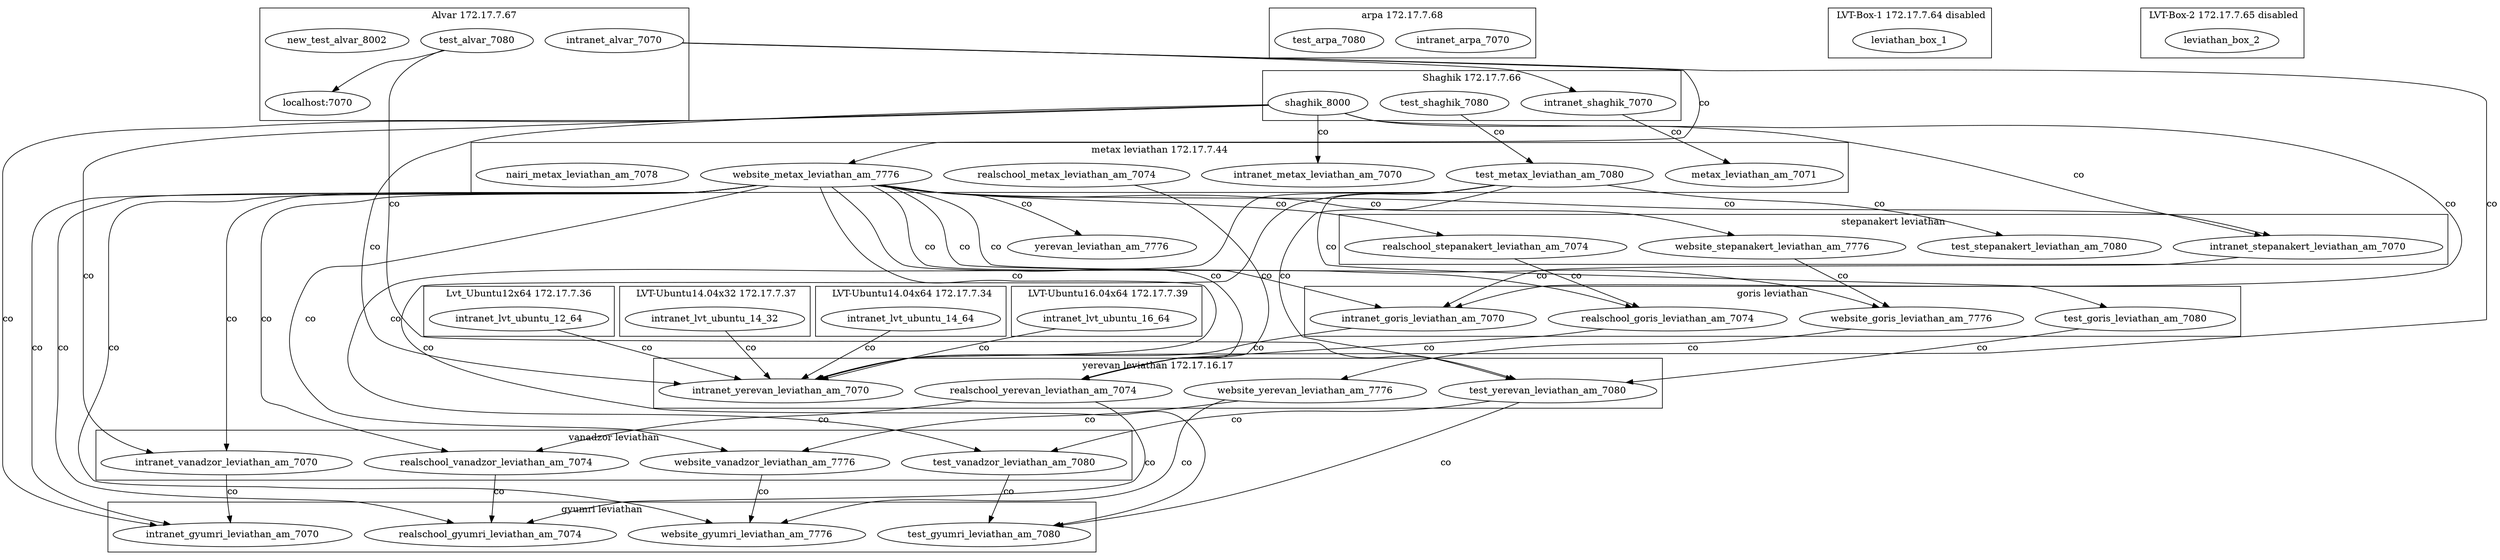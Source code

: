 digraph {
    subgraph cluster_0 {
        label="Alvar 172.17.7.67";
        intranet_alvar_7070;
        test_alvar_7080;
        test_alvar_7080 -> "localhost:7070";
        new_test_alvar_8002
    }

    subgraph cluster_1 {
        label="Shaghik 172.17.7.66";
        intranet_shaghik_7070;
        test_shaghik_7080;
        shaghik_8000;
    }

    subgraph cluster_2 {
        label="metax leviathan 172.17.7.44";
        metax_leviathan_am_7071;

        intranet_metax_leviathan_am_7070;
        test_metax_leviathan_am_7080;
        realschool_metax_leviathan_am_7074;
        website_metax_leviathan_am_7776;
        nairi_metax_leviathan_am_7078;
    }

    subgraph cluster_3 {
        label="yerevan leviathan 172.17.16.17";
        intranet_yerevan_leviathan_am_7070;
        test_yerevan_leviathan_am_7080;
        realschool_yerevan_leviathan_am_7074;
        website_yerevan_leviathan_am_7776;

    }

    subgraph cluster_4 {
        label="gyumri leviathan";
        intranet_gyumri_leviathan_am_7070;
        test_gyumri_leviathan_am_7080;
        realschool_gyumri_leviathan_am_7074;
        website_gyumri_leviathan_am_7776;
    }

    subgraph cluster_5 {
        label="vanadzor leviathan";
        intranet_vanadzor_leviathan_am_7070;
        test_vanadzor_leviathan_am_7080;
        realschool_vanadzor_leviathan_am_7074;
        website_vanadzor_leviathan_am_7776;
    }

    subgraph cluster_6 {
        label="goris leviathan";
        intranet_goris_leviathan_am_7070;
        realschool_goris_leviathan_am_7074;
        website_goris_leviathan_am_7776;
        test_goris_leviathan_am_7080;
    }

    subgraph cluster_7 {
        label="stepanakert leviathan";
        intranet_stepanakert_leviathan_am_7070;
        test_stepanakert_leviathan_am_7080;
        realschool_stepanakert_leviathan_am_7074;
        website_stepanakert_leviathan_am_7776;
    }

    subgraph cluster_8 {
        label="arpa 172.17.7.68";
        intranet_arpa_7070;
        test_arpa_7080;
    }

    subgraph cluster_9 {
        label=" LVT-Box-1 172.17.7.64 disabled";
        leviathan_box_1;
    }

    subgraph cluster_10 {
        label=" LVT-Box-2 172.17.7.65 disabled";
        leviathan_box_2;
    }

    subgraph cluster_11 {
        label="Lvt_Ubuntu12x64 172.17.7.36";
        intranet_lvt_ubuntu_12_64;
    }

    subgraph cluster_12 {
        label=" LVT-Ubuntu14.04x32 172.17.7.37";
        intranet_lvt_ubuntu_14_32;
    }

    subgraph cluster_13 {
        label=" LVT-Ubuntu14.04x64 172.17.7.34";
        intranet_lvt_ubuntu_14_64;
    }

    subgraph cluster_14 {
        label=" LVT-Ubuntu16.04x64 172.17.7.39";
        intranet_lvt_ubuntu_16_64;
    }

    intranet_alvar_7070 -> website_metax_leviathan_am_7776 [label="co"];
    intranet_alvar_7070 -> intranet_shaghik_7070;
    intranet_alvar_7070 -> intranet_yerevan_leviathan_am_7070 [label="co"];
    test_alvar_7080 -> test_yerevan_leviathan_am_7080 [label="co"];


    intranet_shaghik_7070 -> metax_leviathan_am_7071 [label="co"];
    test_shaghik_7080 -> test_metax_leviathan_am_7080 [label="co"];
    shaghik_8000 -> intranet_metax_leviathan_am_7070 [label="co"];
    shaghik_8000 -> intranet_yerevan_leviathan_am_7070 [label="co"];
    shaghik_8000 -> intranet_gyumri_leviathan_am_7070 [label="co"];
    shaghik_8000 -> intranet_vanadzor_leviathan_am_7070 [label="co"];
    shaghik_8000 -> intranet_goris_leviathan_am_7070 [label="co"];
    shaghik_8000 -> intranet_stepanakert_leviathan_am_7070 [label="co"];

    intranet_lvt_ubuntu_12_64 -> intranet_yerevan_leviathan_am_7070 [label="co"];
    intranet_lvt_ubuntu_14_32 -> intranet_yerevan_leviathan_am_7070 [label="co"];
    intranet_lvt_ubuntu_14_64 -> intranet_yerevan_leviathan_am_7070 [label="co"];
    intranet_lvt_ubuntu_16_64 -> intranet_yerevan_leviathan_am_7070 [label="co"];

    intranet_stepanakert_leviathan_am_7070 -> intranet_goris_leviathan_am_7070 [label="co"];
    realschool_stepanakert_leviathan_am_7074 -> realschool_goris_leviathan_am_7074 [label="co"];
    website_stepanakert_leviathan_am_7776 -> website_goris_leviathan_am_7776 [label="co"];

    intranet_goris_leviathan_am_7070 -> intranet_yerevan_leviathan_am_7070 [label="co"];
    test_goris_leviathan_am_7080 -> test_yerevan_leviathan_am_7080 [label="co"];
    realschool_goris_leviathan_am_7074 -> realschool_yerevan_leviathan_am_7074 [label="co"];
    website_goris_leviathan_am_7776 -> website_yerevan_leviathan_am_7776 [label="co"];

    intranet_vanadzor_leviathan_am_7070 -> intranet_gyumri_leviathan_am_7070 [label="co"];
    realschool_vanadzor_leviathan_am_7074 -> realschool_gyumri_leviathan_am_7074 [label="co"];
    website_vanadzor_leviathan_am_7776 -> website_gyumri_leviathan_am_7776 [label="co"];
    test_vanadzor_leviathan_am_7080 -> test_gyumri_leviathan_am_7080 [label="co"];


    website_metax_leviathan_am_7776 -> yerevan_leviathan_am_7776 [label="co"];
    website_metax_leviathan_am_7776 -> intranet_yerevan_leviathan_am_7070 [label="co"];
    website_metax_leviathan_am_7776 -> intranet_gyumri_leviathan_am_7070 [label="co"];
    website_metax_leviathan_am_7776 -> intranet_vanadzor_leviathan_am_7070 [label="co"];
    website_metax_leviathan_am_7776 -> intranet_goris_leviathan_am_7070 [label="co"];
    website_metax_leviathan_am_7776 -> intranet_stepanakert_leviathan_am_7070 [label="co"];
    website_metax_leviathan_am_7776 -> website_gyumri_leviathan_am_7776 [label="co"];
    website_metax_leviathan_am_7776 -> website_vanadzor_leviathan_am_7776 [label="co"];
    website_metax_leviathan_am_7776 -> website_goris_leviathan_am_7776 [label="co"];
    website_metax_leviathan_am_7776 -> website_stepanakert_leviathan_am_7776 [label="co"];
    website_metax_leviathan_am_7776 -> realschool_gyumri_leviathan_am_7074 [label="co"];
    website_metax_leviathan_am_7776 -> realschool_yerevan_leviathan_am_7074 [label="co"];
    website_metax_leviathan_am_7776 -> realschool_vanadzor_leviathan_am_7074 [label="co"];
    website_metax_leviathan_am_7776 -> realschool_goris_leviathan_am_7074 [label="co"];
    website_metax_leviathan_am_7776 -> realschool_stepanakert_leviathan_am_7074 [label="co"];
    realschool_metax_leviathan_am_7074 -> realschool_yerevan_leviathan_am_7074 [label="co"];

    test_metax_leviathan_am_7080 -> test_yerevan_leviathan_am_7080 [label="co"];
    test_metax_leviathan_am_7080 -> test_gyumri_leviathan_am_7080 [label="co"];
    test_metax_leviathan_am_7080 -> test_vanadzor_leviathan_am_7080 [label="co"];
    test_metax_leviathan_am_7080 -> test_goris_leviathan_am_7080 [label="co"];
    test_metax_leviathan_am_7080 -> test_stepanakert_leviathan_am_7080 [label="co"];
    test_yerevan_leviathan_am_7080 -> test_gyumri_leviathan_am_7080 [label="co"];
    test_yerevan_leviathan_am_7080 -> test_vanadzor_leviathan_am_7080 [label="co"];
    realschool_yerevan_leviathan_am_7074 -> realschool_gyumri_leviathan_am_7074 [label="co"];
    realschool_yerevan_leviathan_am_7074 -> realschool_vanadzor_leviathan_am_7074 [label="co"];
    website_yerevan_leviathan_am_7776 -> website_gyumri_leviathan_am_7776 [label="co"];
    website_yerevan_leviathan_am_7776 -> website_vanadzor_leviathan_am_7776 [label="co"];


}



